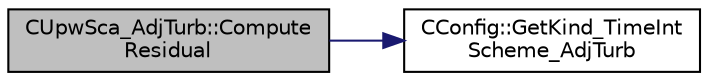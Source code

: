digraph "CUpwSca_AdjTurb::ComputeResidual"
{
  edge [fontname="Helvetica",fontsize="10",labelfontname="Helvetica",labelfontsize="10"];
  node [fontname="Helvetica",fontsize="10",shape=record];
  rankdir="LR";
  Node5 [label="CUpwSca_AdjTurb::Compute\lResidual",height=0.2,width=0.4,color="black", fillcolor="grey75", style="filled", fontcolor="black"];
  Node5 -> Node6 [color="midnightblue",fontsize="10",style="solid",fontname="Helvetica"];
  Node6 [label="CConfig::GetKind_TimeInt\lScheme_AdjTurb",height=0.2,width=0.4,color="black", fillcolor="white", style="filled",URL="$class_c_config.html#ab7c8dd2a4307cb74064ce4e61de4a9ad",tooltip="Get the kind of integration scheme (explicit or implicit) for the adjoint turbulence equations..."];
}
